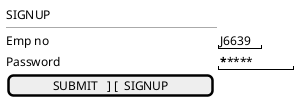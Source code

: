 @startsalt
{
SIGNUP
---
  Emp no    | "J6639"
  Password | "*********"
  [  SUBMIT   ] [  SIGNUP   ]
}
@endsalt